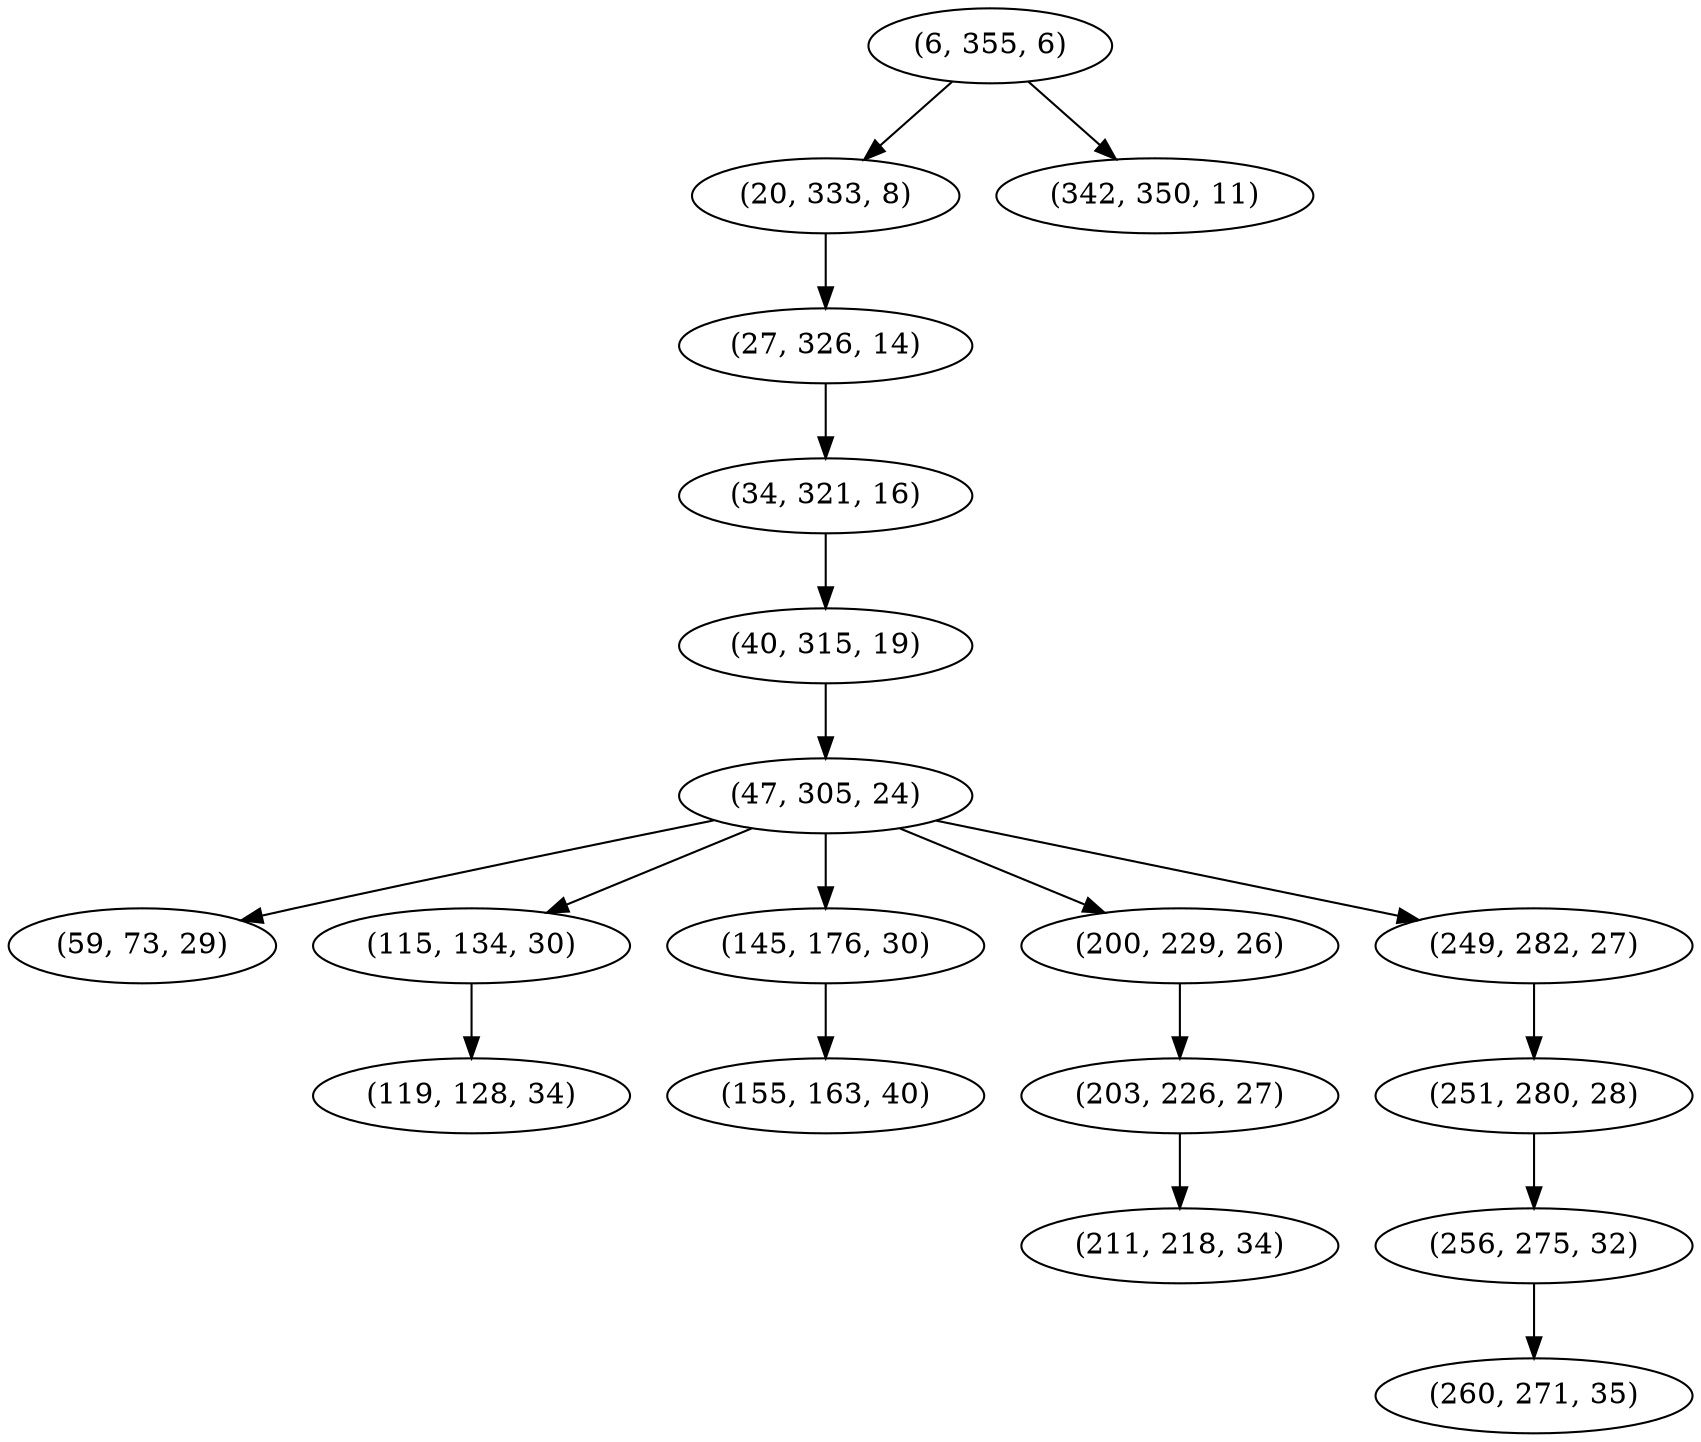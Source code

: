 digraph tree {
    "(6, 355, 6)";
    "(20, 333, 8)";
    "(27, 326, 14)";
    "(34, 321, 16)";
    "(40, 315, 19)";
    "(47, 305, 24)";
    "(59, 73, 29)";
    "(115, 134, 30)";
    "(119, 128, 34)";
    "(145, 176, 30)";
    "(155, 163, 40)";
    "(200, 229, 26)";
    "(203, 226, 27)";
    "(211, 218, 34)";
    "(249, 282, 27)";
    "(251, 280, 28)";
    "(256, 275, 32)";
    "(260, 271, 35)";
    "(342, 350, 11)";
    "(6, 355, 6)" -> "(20, 333, 8)";
    "(6, 355, 6)" -> "(342, 350, 11)";
    "(20, 333, 8)" -> "(27, 326, 14)";
    "(27, 326, 14)" -> "(34, 321, 16)";
    "(34, 321, 16)" -> "(40, 315, 19)";
    "(40, 315, 19)" -> "(47, 305, 24)";
    "(47, 305, 24)" -> "(59, 73, 29)";
    "(47, 305, 24)" -> "(115, 134, 30)";
    "(47, 305, 24)" -> "(145, 176, 30)";
    "(47, 305, 24)" -> "(200, 229, 26)";
    "(47, 305, 24)" -> "(249, 282, 27)";
    "(115, 134, 30)" -> "(119, 128, 34)";
    "(145, 176, 30)" -> "(155, 163, 40)";
    "(200, 229, 26)" -> "(203, 226, 27)";
    "(203, 226, 27)" -> "(211, 218, 34)";
    "(249, 282, 27)" -> "(251, 280, 28)";
    "(251, 280, 28)" -> "(256, 275, 32)";
    "(256, 275, 32)" -> "(260, 271, 35)";
}
